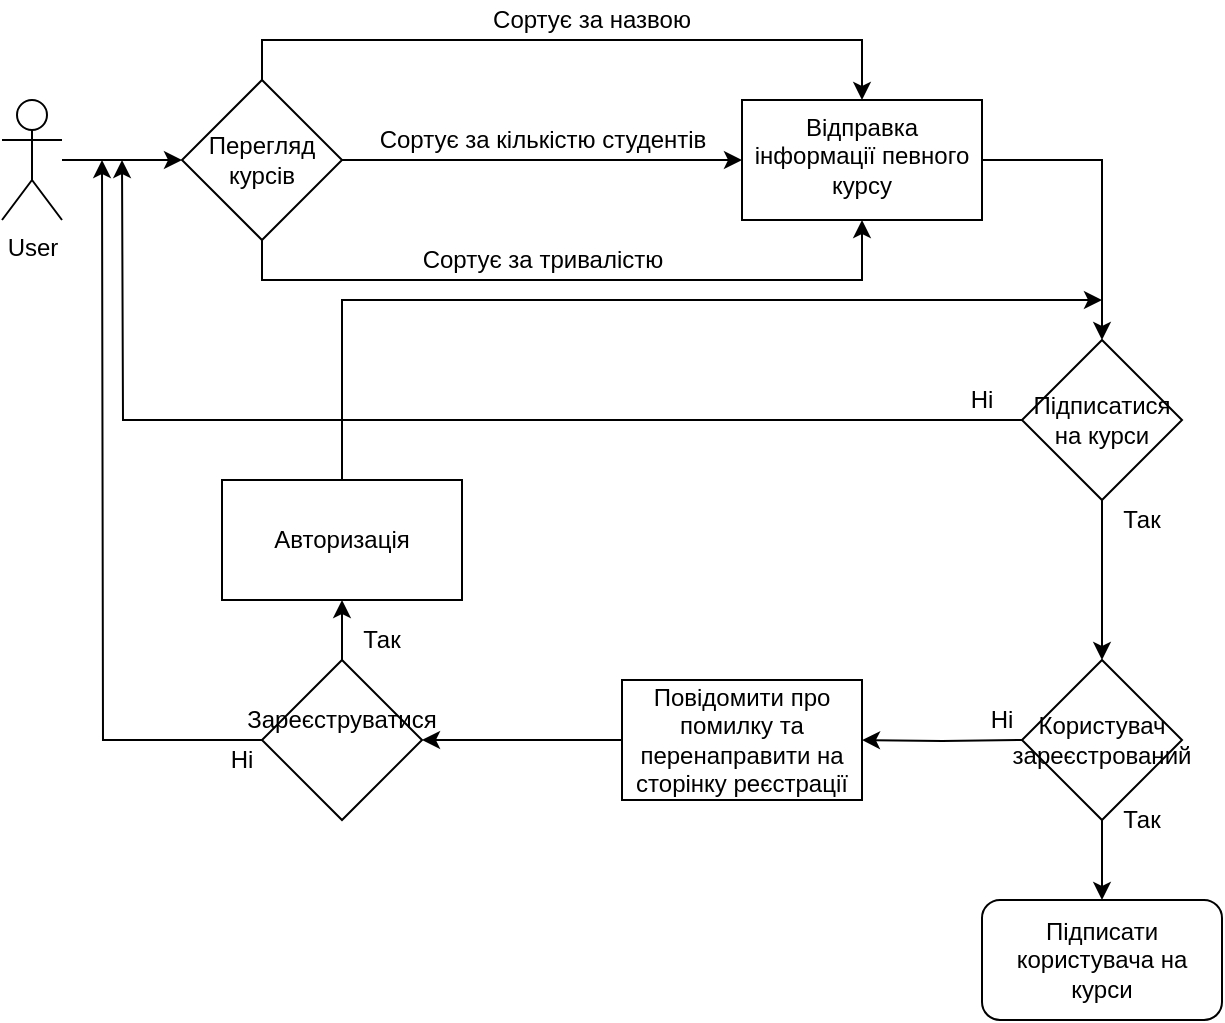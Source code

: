 <mxfile version="14.1.1" type="device"><diagram id="CfF4fkmQHc985ZPh1Fwu" name="Page-1"><mxGraphModel dx="1221" dy="645" grid="1" gridSize="10" guides="1" tooltips="1" connect="1" arrows="1" fold="1" page="1" pageScale="1" pageWidth="827" pageHeight="1169" math="0" shadow="0"><root><mxCell id="0"/><mxCell id="1" parent="0"/><mxCell id="wNxRvhoAnLiQaBDmUMg1-7" value="" style="edgeStyle=orthogonalEdgeStyle;rounded=0;orthogonalLoop=1;jettySize=auto;html=1;" edge="1" parent="1" source="wNxRvhoAnLiQaBDmUMg1-1" target="wNxRvhoAnLiQaBDmUMg1-6"><mxGeometry relative="1" as="geometry"/></mxCell><mxCell id="wNxRvhoAnLiQaBDmUMg1-1" value="User" style="shape=umlActor;verticalLabelPosition=bottom;verticalAlign=top;html=1;outlineConnect=0;" vertex="1" parent="1"><mxGeometry x="10" y="150" width="30" height="60" as="geometry"/></mxCell><mxCell id="wNxRvhoAnLiQaBDmUMg1-9" value="" style="edgeStyle=orthogonalEdgeStyle;rounded=0;orthogonalLoop=1;jettySize=auto;html=1;" edge="1" parent="1" source="wNxRvhoAnLiQaBDmUMg1-6" target="wNxRvhoAnLiQaBDmUMg1-8"><mxGeometry relative="1" as="geometry"/></mxCell><mxCell id="wNxRvhoAnLiQaBDmUMg1-10" style="edgeStyle=orthogonalEdgeStyle;rounded=0;orthogonalLoop=1;jettySize=auto;html=1;exitX=0.5;exitY=0;exitDx=0;exitDy=0;entryX=0.5;entryY=0;entryDx=0;entryDy=0;" edge="1" parent="1" source="wNxRvhoAnLiQaBDmUMg1-6" target="wNxRvhoAnLiQaBDmUMg1-8"><mxGeometry relative="1" as="geometry"/></mxCell><mxCell id="wNxRvhoAnLiQaBDmUMg1-11" style="edgeStyle=orthogonalEdgeStyle;rounded=0;orthogonalLoop=1;jettySize=auto;html=1;exitX=0.5;exitY=1;exitDx=0;exitDy=0;entryX=0.5;entryY=1;entryDx=0;entryDy=0;" edge="1" parent="1" source="wNxRvhoAnLiQaBDmUMg1-6" target="wNxRvhoAnLiQaBDmUMg1-8"><mxGeometry relative="1" as="geometry"/></mxCell><mxCell id="wNxRvhoAnLiQaBDmUMg1-6" value="" style="rhombus;whiteSpace=wrap;html=1;verticalAlign=top;" vertex="1" parent="1"><mxGeometry x="100" y="140" width="80" height="80" as="geometry"/></mxCell><mxCell id="wNxRvhoAnLiQaBDmUMg1-17" value="" style="edgeStyle=orthogonalEdgeStyle;rounded=0;orthogonalLoop=1;jettySize=auto;html=1;" edge="1" parent="1" source="wNxRvhoAnLiQaBDmUMg1-8" target="wNxRvhoAnLiQaBDmUMg1-16"><mxGeometry relative="1" as="geometry"/></mxCell><mxCell id="wNxRvhoAnLiQaBDmUMg1-8" value="Відправка інформації певного курсу" style="whiteSpace=wrap;html=1;verticalAlign=top;" vertex="1" parent="1"><mxGeometry x="380" y="150" width="120" height="60" as="geometry"/></mxCell><mxCell id="wNxRvhoAnLiQaBDmUMg1-12" value="Сортує за назвою" style="text;html=1;strokeColor=none;fillColor=none;align=center;verticalAlign=middle;whiteSpace=wrap;rounded=0;" vertex="1" parent="1"><mxGeometry x="240" y="100" width="130" height="20" as="geometry"/></mxCell><mxCell id="wNxRvhoAnLiQaBDmUMg1-13" value="Сортує за кількістю студентів" style="text;html=1;align=center;verticalAlign=middle;resizable=0;points=[];autosize=1;" vertex="1" parent="1"><mxGeometry x="190" y="160" width="180" height="20" as="geometry"/></mxCell><mxCell id="wNxRvhoAnLiQaBDmUMg1-14" value="Сортує за тривалістю" style="text;html=1;align=center;verticalAlign=middle;resizable=0;points=[];autosize=1;" vertex="1" parent="1"><mxGeometry x="210" y="220" width="140" height="20" as="geometry"/></mxCell><mxCell id="wNxRvhoAnLiQaBDmUMg1-15" value="Перегляд курсів" style="text;html=1;strokeColor=none;fillColor=none;align=center;verticalAlign=middle;whiteSpace=wrap;rounded=0;" vertex="1" parent="1"><mxGeometry x="120" y="170" width="40" height="20" as="geometry"/></mxCell><mxCell id="wNxRvhoAnLiQaBDmUMg1-21" style="edgeStyle=orthogonalEdgeStyle;rounded=0;orthogonalLoop=1;jettySize=auto;html=1;exitX=0;exitY=0.5;exitDx=0;exitDy=0;" edge="1" parent="1" source="wNxRvhoAnLiQaBDmUMg1-16"><mxGeometry relative="1" as="geometry"><mxPoint x="70" y="180" as="targetPoint"/></mxGeometry></mxCell><mxCell id="wNxRvhoAnLiQaBDmUMg1-24" value="" style="edgeStyle=orthogonalEdgeStyle;rounded=0;orthogonalLoop=1;jettySize=auto;html=1;" edge="1" parent="1" source="wNxRvhoAnLiQaBDmUMg1-16" target="wNxRvhoAnLiQaBDmUMg1-23"><mxGeometry relative="1" as="geometry"/></mxCell><mxCell id="wNxRvhoAnLiQaBDmUMg1-16" value="" style="rhombus;whiteSpace=wrap;html=1;verticalAlign=top;" vertex="1" parent="1"><mxGeometry x="520" y="270" width="80" height="80" as="geometry"/></mxCell><mxCell id="wNxRvhoAnLiQaBDmUMg1-18" value="Підписатися на курси" style="text;html=1;strokeColor=none;fillColor=none;align=center;verticalAlign=middle;whiteSpace=wrap;rounded=0;" vertex="1" parent="1"><mxGeometry x="530" y="300" width="60" height="20" as="geometry"/></mxCell><mxCell id="wNxRvhoAnLiQaBDmUMg1-22" value="Ні" style="text;html=1;strokeColor=none;fillColor=none;align=center;verticalAlign=middle;whiteSpace=wrap;rounded=0;" vertex="1" parent="1"><mxGeometry x="480" y="290" width="40" height="20" as="geometry"/></mxCell><mxCell id="wNxRvhoAnLiQaBDmUMg1-42" style="edgeStyle=orthogonalEdgeStyle;rounded=0;orthogonalLoop=1;jettySize=auto;html=1;exitX=0.5;exitY=1;exitDx=0;exitDy=0;entryX=0.5;entryY=0;entryDx=0;entryDy=0;" edge="1" parent="1" source="wNxRvhoAnLiQaBDmUMg1-23" target="wNxRvhoAnLiQaBDmUMg1-41"><mxGeometry relative="1" as="geometry"/></mxCell><mxCell id="wNxRvhoAnLiQaBDmUMg1-23" value="" style="rhombus;whiteSpace=wrap;html=1;verticalAlign=top;" vertex="1" parent="1"><mxGeometry x="520" y="430" width="80" height="80" as="geometry"/></mxCell><mxCell id="wNxRvhoAnLiQaBDmUMg1-25" value="Так" style="text;html=1;strokeColor=none;fillColor=none;align=center;verticalAlign=middle;whiteSpace=wrap;rounded=0;" vertex="1" parent="1"><mxGeometry x="560" y="350" width="40" height="20" as="geometry"/></mxCell><mxCell id="wNxRvhoAnLiQaBDmUMg1-28" value="" style="edgeStyle=orthogonalEdgeStyle;rounded=0;orthogonalLoop=1;jettySize=auto;html=1;" edge="1" parent="1" target="wNxRvhoAnLiQaBDmUMg1-27"><mxGeometry relative="1" as="geometry"><mxPoint x="520" y="470" as="sourcePoint"/></mxGeometry></mxCell><mxCell id="wNxRvhoAnLiQaBDmUMg1-26" value="Користувач зареєстрований" style="text;html=1;strokeColor=none;fillColor=none;align=center;verticalAlign=middle;whiteSpace=wrap;rounded=0;" vertex="1" parent="1"><mxGeometry x="540" y="460" width="40" height="20" as="geometry"/></mxCell><mxCell id="wNxRvhoAnLiQaBDmUMg1-30" value="" style="edgeStyle=orthogonalEdgeStyle;rounded=0;orthogonalLoop=1;jettySize=auto;html=1;" edge="1" parent="1" source="wNxRvhoAnLiQaBDmUMg1-27" target="wNxRvhoAnLiQaBDmUMg1-29"><mxGeometry relative="1" as="geometry"/></mxCell><mxCell id="wNxRvhoAnLiQaBDmUMg1-27" value="Повідомити про помилку та перенаправити на сторінку реєстрації" style="whiteSpace=wrap;html=1;" vertex="1" parent="1"><mxGeometry x="320" y="440" width="120" height="60" as="geometry"/></mxCell><mxCell id="wNxRvhoAnLiQaBDmUMg1-34" style="edgeStyle=orthogonalEdgeStyle;rounded=0;orthogonalLoop=1;jettySize=auto;html=1;exitX=0;exitY=0.5;exitDx=0;exitDy=0;" edge="1" parent="1" source="wNxRvhoAnLiQaBDmUMg1-29"><mxGeometry relative="1" as="geometry"><mxPoint x="60" y="180" as="targetPoint"/></mxGeometry></mxCell><mxCell id="wNxRvhoAnLiQaBDmUMg1-45" value="" style="edgeStyle=orthogonalEdgeStyle;rounded=0;orthogonalLoop=1;jettySize=auto;html=1;" edge="1" parent="1" source="wNxRvhoAnLiQaBDmUMg1-29" target="wNxRvhoAnLiQaBDmUMg1-44"><mxGeometry relative="1" as="geometry"/></mxCell><mxCell id="wNxRvhoAnLiQaBDmUMg1-29" value="" style="rhombus;whiteSpace=wrap;html=1;" vertex="1" parent="1"><mxGeometry x="140" y="430" width="80" height="80" as="geometry"/></mxCell><mxCell id="wNxRvhoAnLiQaBDmUMg1-31" value="Ні" style="text;html=1;strokeColor=none;fillColor=none;align=center;verticalAlign=middle;whiteSpace=wrap;rounded=0;" vertex="1" parent="1"><mxGeometry x="490" y="450" width="40" height="20" as="geometry"/></mxCell><mxCell id="wNxRvhoAnLiQaBDmUMg1-32" value="Так" style="text;html=1;strokeColor=none;fillColor=none;align=center;verticalAlign=middle;whiteSpace=wrap;rounded=0;" vertex="1" parent="1"><mxGeometry x="560" y="500" width="40" height="20" as="geometry"/></mxCell><mxCell id="wNxRvhoAnLiQaBDmUMg1-33" value="Зареєструватися" style="text;html=1;strokeColor=none;fillColor=none;align=center;verticalAlign=middle;whiteSpace=wrap;rounded=0;" vertex="1" parent="1"><mxGeometry x="160" y="450" width="40" height="20" as="geometry"/></mxCell><mxCell id="wNxRvhoAnLiQaBDmUMg1-35" value="Ні" style="text;html=1;strokeColor=none;fillColor=none;align=center;verticalAlign=middle;whiteSpace=wrap;rounded=0;" vertex="1" parent="1"><mxGeometry x="110" y="470" width="40" height="20" as="geometry"/></mxCell><mxCell id="wNxRvhoAnLiQaBDmUMg1-37" value="Так" style="text;html=1;strokeColor=none;fillColor=none;align=center;verticalAlign=middle;whiteSpace=wrap;rounded=0;" vertex="1" parent="1"><mxGeometry x="180" y="410" width="40" height="20" as="geometry"/></mxCell><mxCell id="wNxRvhoAnLiQaBDmUMg1-41" value="Підписати користувача на курси" style="rounded=1;whiteSpace=wrap;html=1;" vertex="1" parent="1"><mxGeometry x="500" y="550" width="120" height="60" as="geometry"/></mxCell><mxCell id="wNxRvhoAnLiQaBDmUMg1-46" style="edgeStyle=orthogonalEdgeStyle;rounded=0;orthogonalLoop=1;jettySize=auto;html=1;exitX=0.5;exitY=0;exitDx=0;exitDy=0;" edge="1" parent="1" source="wNxRvhoAnLiQaBDmUMg1-44"><mxGeometry relative="1" as="geometry"><mxPoint x="560" y="250" as="targetPoint"/><Array as="points"><mxPoint x="180" y="270"/><mxPoint x="180" y="270"/></Array></mxGeometry></mxCell><mxCell id="wNxRvhoAnLiQaBDmUMg1-44" value="Авторизація" style="whiteSpace=wrap;html=1;" vertex="1" parent="1"><mxGeometry x="120" y="340" width="120" height="60" as="geometry"/></mxCell></root></mxGraphModel></diagram></mxfile>